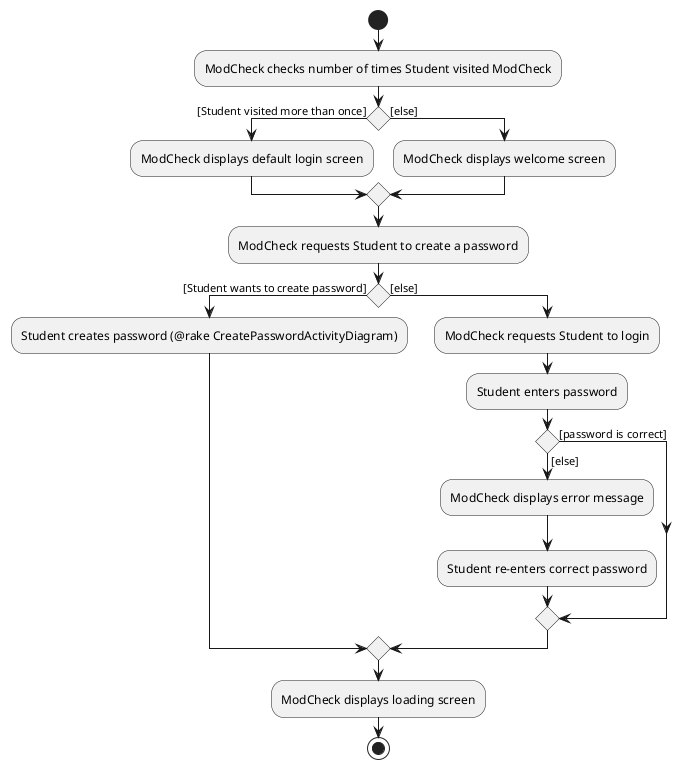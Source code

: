 @startuml
'https://plantuml.com/activity-diagram-beta

'idea of rake provided @WillySeahh in https://github.com/nus-cs2103-AY1920S2/forum/issues/105

start
:ModCheck checks number of times Student visited ModCheck;
if () then ([Student visited more than once])
    :ModCheck displays default login screen;
else ([else])
    :ModCheck displays welcome screen;
endif
:ModCheck requests Student to create a password;
    if () then ([Student wants to create password])
        :Student creates password (@rake CreatePasswordActivityDiagram);
    else ([else])
        :ModCheck requests Student to login;
        :Student enters password;
        if () then ([password is correct])
        else ([else])
            :ModCheck displays error message;
            :Student re-enters correct password;
        endif
    endif
    :ModCheck displays loading screen;
stop

@enduml

